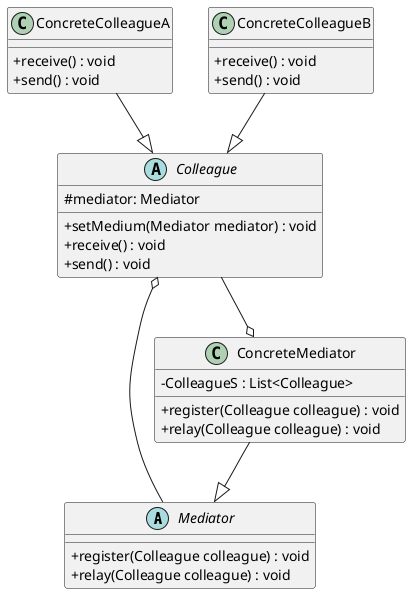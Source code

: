 @startuml
skinparam classAttributeIconSize 0
'抽象中介者
Abstract Mediator{
    + register(Colleague colleague) : void
    + relay(Colleague colleague) : void
}

'具体中介者
Class ConcreteMediator{
- ColleagueS : List<Colleague>
    + register(Colleague colleague) : void
    + relay(Colleague colleague) : void
}
ConcreteMediator--|> Mediator

'抽象同事类
Abstract Colleague{
    # mediator: Mediator
    + setMedium(Mediator mediator) : void
    + receive() : void
    + send() : void
}

Colleague o-- Mediator
Colleague --o ConcreteMediator

'具体同事类
Class ConcreteColleagueA{
    + receive() : void
    + send() : void
}
Class ConcreteColleagueB{
    + receive() : void
    + send() : void
}
ConcreteColleagueA--|>Colleague
ConcreteColleagueB--|>Colleague
@enduml